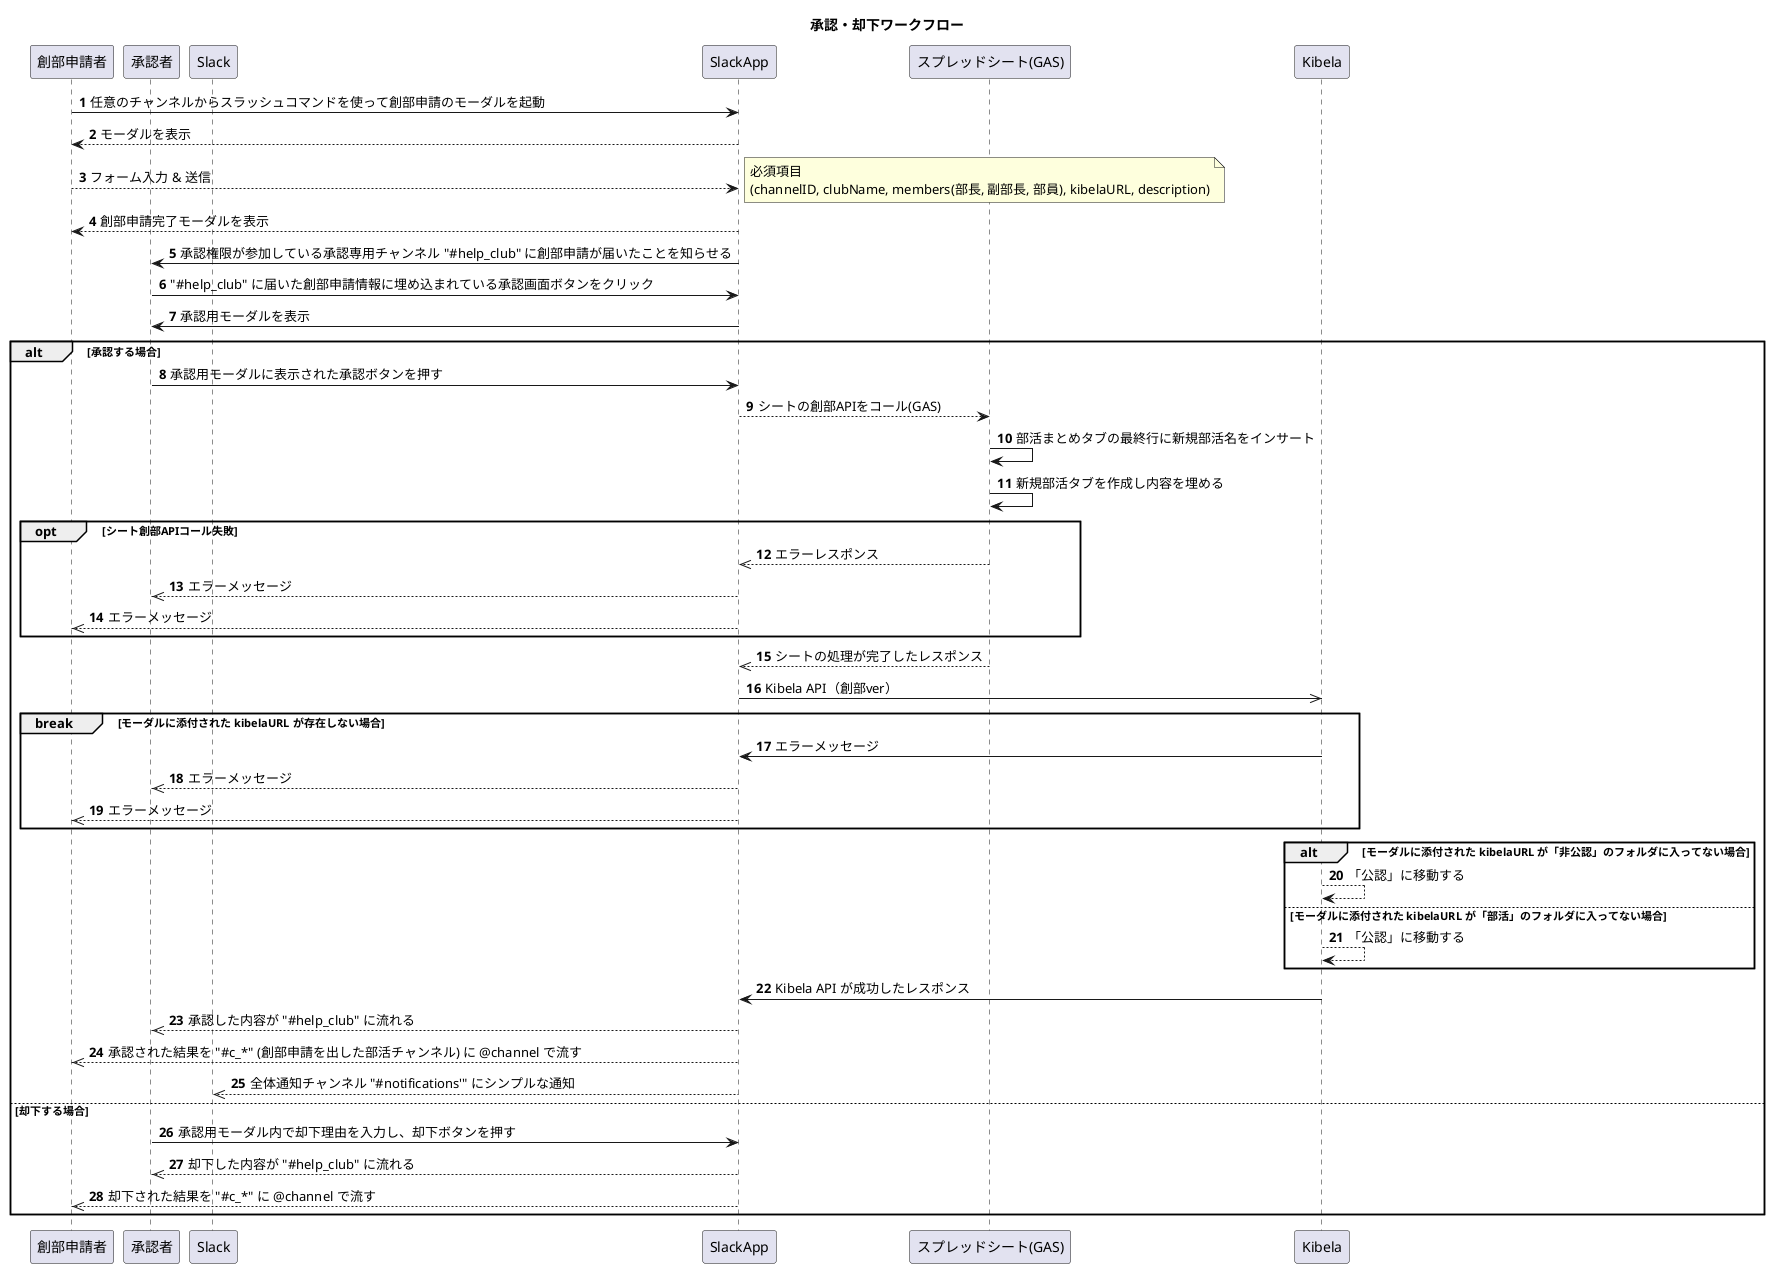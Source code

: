 @startuml

title 承認・却下ワークフロー

!define _HELP_CLUB_CHANNEL_ "#help_club"
!define _Kibela_URL_ kibelaURL
!define _CLUB_CHANNEL_ "#c_*"

autonumber
participant 創部申請者 as captain
participant 承認者 as auth
participant Slack as slack
participant SlackApp as slackapp
participant "スプレッドシート(GAS)" as sheet
participant Kibela as kibela

captain -> slackapp: 任意のチャンネルからスラッシュコマンドを使って創部申請のモーダルを起動
slackapp --> captain: モーダルを表示
captain --> slackapp: フォーム入力 & 送信
note right: 必須項目\n(channelID, clubName, members(部長, 副部長, 部員), _Kibela_URL_, description)
slackapp --> captain: 創部申請完了モーダルを表示
slackapp -> auth: 承認権限が参加している承認専用チャンネル _HELP_CLUB_CHANNEL_ に創部申請が届いたことを知らせる
auth -> slackapp: _HELP_CLUB_CHANNEL_ に届いた創部申請情報に埋め込まれている承認画面ボタンをクリック
slackapp -> auth: 承認用モーダルを表示

alt 承認する場合
    auth -> slackapp: 承認用モーダルに表示された承認ボタンを押す
    slackapp --> sheet: シートの創部APIをコール(GAS)
    sheet -> sheet: 部活まとめタブの最終行に新規部活名をインサート
    sheet -> sheet: 新規部活タブを作成し内容を埋める

    opt シート創部APIコール失敗
        sheet -->> slackapp: エラーレスポンス
        slackapp -->> auth: エラーメッセージ
        slackapp -->> captain: エラーメッセージ
    end

    sheet -->> slackapp: シートの処理が完了したレスポンス
    slackapp ->> kibela: Kibela API（創部ver）

    break モーダルに添付された _Kibela_URL_ が存在しない場合
        kibela -> slackapp: エラーメッセージ
        slackapp -->> auth: エラーメッセージ
        slackapp -->> captain: エラーメッセージ
    end

    alt モーダルに添付された _Kibela_URL_ が「非公認」のフォルダに入ってない場合
        kibela --> kibela: 「公認」に移動する
    else モーダルに添付された _Kibela_URL_ が「部活」のフォルダに入ってない場合
        kibela --> kibela: 「公認」に移動する
    end

    kibela -> slackapp: Kibela API が成功したレスポンス
    slackapp -->> auth: 承認した内容が _HELP_CLUB_CHANNEL_ に流れる
    slackapp -->> captain: 承認された結果を _CLUB_CHANNEL_ (創部申請を出した部活チャンネル) に @channel で流す
    slackapp -->> slack: 全体通知チャンネル "#notifications'" にシンプルな通知

else 却下する場合
    auth -> slackapp: 承認用モーダル内で却下理由を入力し、却下ボタンを押す
    slackapp -->> auth: 却下した内容が _HELP_CLUB_CHANNEL_ に流れる
    slackapp -->> captain: 却下された結果を _CLUB_CHANNEL_ に @channel で流す
end

@enduml
